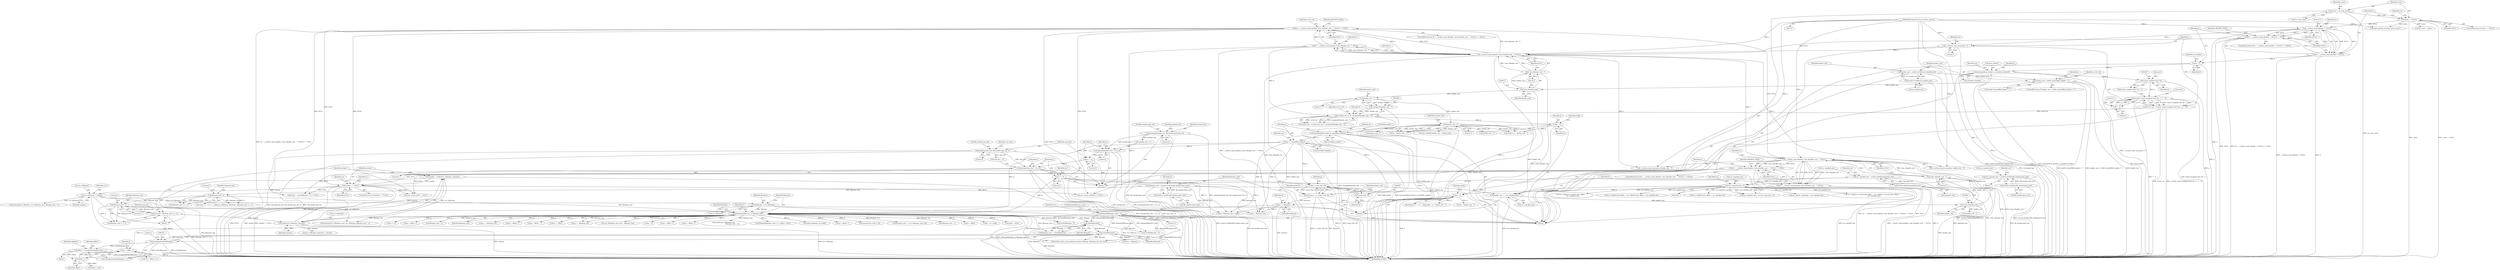 digraph "0_libarchive_bfcfe6f04ed20db2504db8a254d1f40a1d84eb28_0@pointer" {
"1000749" [label="(Call,p + offset++)"];
"1000700" [label="(Call,memcpy(filename, p, filename_size))"];
"1000695" [label="(Call,filename = rar->filename)"];
"1000685" [label="(Call,rar->filename = newptr)"];
"1000672" [label="(Call,newptr == NULL)"];
"1000664" [label="(Call,newptr = realloc(rar->filename, newsize))"];
"1000666" [label="(Call,realloc(rar->filename, newsize))"];
"1000657" [label="(Call,newsize = filename_size * 2 + 2)"];
"1000660" [label="(Call,filename_size * 2)"];
"1000650" [label="(Call,filename_size * 2)"];
"1000622" [label="(Call,filename_size = archive_le16dec(file_header.name_size))"];
"1000624" [label="(Call,archive_le16dec(file_header.name_size))"];
"1000366" [label="(Call,(h = __archive_read_ahead(a, (size_t)header_size - 7, NULL)) == NULL)"];
"1000367" [label="(Call,h = __archive_read_ahead(a, (size_t)header_size - 7, NULL))"];
"1000369" [label="(Call,__archive_read_ahead(a, (size_t)header_size - 7, NULL))"];
"1000253" [label="(Call,__archive_read_consume(a, 7))"];
"1000192" [label="(Call,__archive_read_ahead(a, 7, NULL))"];
"1000118" [label="(MethodParameterIn,struct archive_read *a)"];
"1000159" [label="(Call,sconv == NULL)"];
"1000153" [label="(Call,sconv = rar->opt_sconv)"];
"1000371" [label="(Call,(size_t)header_size - 7)"];
"1000372" [label="(Call,(size_t)header_size)"];
"1000223" [label="(Call,header_size < (int64_t)sizeof(file_header) + 7)"];
"1000216" [label="(Call,header_size = archive_le16dec(rar_header.size))"];
"1000218" [label="(Call,archive_le16dec(rar_header.size))"];
"1000189" [label="(Call,(h = __archive_read_ahead(a, 7, NULL)) == NULL)"];
"1000190" [label="(Call,h = __archive_read_ahead(a, 7, NULL))"];
"1000595" [label="(Call,(h = __archive_read_ahead(a, (size_t)header_size - 7, NULL)) == NULL)"];
"1000596" [label="(Call,h = __archive_read_ahead(a, (size_t)header_size - 7, NULL))"];
"1000598" [label="(Call,__archive_read_ahead(a, (size_t)header_size - 7, NULL))"];
"1000600" [label="(Call,(size_t)header_size - 7)"];
"1000601" [label="(Call,(size_t)header_size)"];
"1000589" [label="(Call,header_size += rar->packed_size)"];
"1000549" [label="(Call,rar->packed_size < 0)"];
"1000515" [label="(Call,rar->packed_size = archive_le64dec(&packed_size))"];
"1000519" [label="(Call,archive_le64dec(&packed_size))"];
"1000531" [label="(Call,rar->packed_size = archive_le32dec(file_header.pack_size))"];
"1000535" [label="(Call,archive_le32dec(file_header.pack_size))"];
"1000416" [label="(Call,header_size - 7)"];
"1000387" [label="(Call,header_size - 7)"];
"1000512" [label="(Call,p += 4)"];
"1000506" [label="(Call,memcpy(unp_size + 4, p, 4))"];
"1000500" [label="(Call,memcpy(unp_size, file_header.unp_size, 4))"];
"1000497" [label="(Call,p += 4)"];
"1000491" [label="(Call,memcpy(packed_size + 4, p, 4))"];
"1000485" [label="(Call,memcpy(packed_size, file_header.pack_size, 4))"];
"1000425" [label="(Call,p += sizeof(file_header))"];
"1000419" [label="(Call,memcpy(&file_header, p, sizeof(file_header)))"];
"1000409" [label="(Call,p = h)"];
"1000382" [label="(Call,crc32(crc32_val, h, (unsigned)(header_size - 7)))"];
"1000241" [label="(Call,crc32_val = crc32(0, (const unsigned char *)p + 2, 7 - 2))"];
"1000243" [label="(Call,crc32(0, (const unsigned char *)p + 2, 7 - 2))"];
"1000246" [label="(Call,(const unsigned char *)p)"];
"1000202" [label="(Call,memcpy(&rar_header, p, sizeof(rar_header)))"];
"1000199" [label="(Call,p = h)"];
"1000250" [label="(Call,7 - 2)"];
"1000385" [label="(Call,(unsigned)(header_size - 7))"];
"1000619" [label="(Call,p += distance)"];
"1000582" [label="(Call,distance = p - (const char *)h)"];
"1000584" [label="(Call,p - (const char *)h)"];
"1000586" [label="(Call,(const char *)h)"];
"1000609" [label="(Call,p = h)"];
"1000751" [label="(Call,offset++)"];
"1000738" [label="(Call,offset = (unsigned)strlen(filename) + 1)"];
"1000741" [label="(Call,(unsigned)strlen(filename))"];
"1000743" [label="(Call,strlen(filename))"];
"1000704" [label="(Call,filename[filename_size] = '\0')"];
"1000719" [label="(Call,strlen(filename))"];
"1000519" [label="(Call,archive_le64dec(&packed_size))"];
"1000953" [label="(Call,rar->sconv_utf16be == NULL)"];
"1000666" [label="(Call,realloc(rar->filename, newsize))"];
"1000498" [label="(Identifier,p)"];
"1000195" [label="(Identifier,NULL)"];
"1000752" [label="(Identifier,offset)"];
"1000600" [label="(Call,(size_t)header_size - 7)"];
"1000204" [label="(Identifier,rar_header)"];
"1000622" [label="(Call,filename_size = archive_le16dec(file_header.name_size))"];
"1000414" [label="(Call,p + header_size - 7)"];
"1000431" [label="(Identifier,rar)"];
"1000706" [label="(Identifier,filename)"];
"1000583" [label="(Identifier,distance)"];
"1000775" [label="(Call,p + offset++)"];
"1001090" [label="(Call,memcmp(rar->filename, rar->filename_save, filename_size + 1))"];
"1000225" [label="(Call,(int64_t)sizeof(file_header) + 7)"];
"1000382" [label="(Call,crc32(crc32_val, h, (unsigned)(header_size - 7)))"];
"1001103" [label="(Call,header_size - 7)"];
"1000721" [label="(Block,)"];
"1000649" [label="(Call,filename_size * 2 + 2)"];
"1000604" [label="(Literal,7)"];
"1001067" [label="(Call,strchr(filename, '\\'))"];
"1000717" [label="(Call,filename_size != strlen(filename))"];
"1000659" [label="(Call,filename_size * 2 + 2)"];
"1000653" [label="(Literal,2)"];
"1000251" [label="(Literal,7)"];
"1000708" [label="(Literal,'\0')"];
"1000751" [label="(Call,offset++)"];
"1001266" [label="(Call,filename_size + 1)"];
"1000665" [label="(Identifier,newptr)"];
"1000196" [label="(Identifier,NULL)"];
"1000248" [label="(Identifier,p)"];
"1000242" [label="(Identifier,crc32_val)"];
"1000194" [label="(Literal,7)"];
"1000219" [label="(Call,rar_header.size)"];
"1001055" [label="(Call,p += filename_size)"];
"1000198" [label="(Identifier,ARCHIVE_FATAL)"];
"1000580" [label="(Block,)"];
"1000585" [label="(Identifier,p)"];
"1000423" [label="(Call,sizeof(file_header))"];
"1000624" [label="(Call,archive_le16dec(file_header.name_size))"];
"1000260" [label="(Identifier,rar)"];
"1000603" [label="(Identifier,header_size)"];
"1000524" [label="(Identifier,rar)"];
"1000419" [label="(Call,memcpy(&file_header, p, sizeof(file_header)))"];
"1000823" [label="(Call,p + offset++)"];
"1000417" [label="(Identifier,header_size)"];
"1000388" [label="(Identifier,header_size)"];
"1000835" [label="(Call,p + offset + 1)"];
"1000689" [label="(Identifier,newptr)"];
"1000490" [label="(Literal,4)"];
"1000253" [label="(Call,__archive_read_consume(a, 7))"];
"1000188" [label="(ControlStructure,if ((h = __archive_read_ahead(a, 7, NULL)) == NULL))"];
"1000485" [label="(Call,memcpy(packed_size, file_header.pack_size, 4))"];
"1001007" [label="(Call,p += offset)"];
"1001075" [label="(Call,p += filename_size)"];
"1000654" [label="(Block,)"];
"1000596" [label="(Call,h = __archive_read_ahead(a, (size_t)header_size - 7, NULL))"];
"1000384" [label="(Identifier,h)"];
"1001674" [label="(Call,archive_entry_copy_pathname_l(entry, filename, filename_size, fn_sconv))"];
"1000377" [label="(Identifier,NULL)"];
"1000749" [label="(Call,p + offset++)"];
"1000154" [label="(Identifier,sconv)"];
"1000224" [label="(Identifier,header_size)"];
"1000700" [label="(Call,memcpy(filename, p, filename_size))"];
"1000368" [label="(Identifier,h)"];
"1000692" [label="(Identifier,rar)"];
"1000387" [label="(Call,header_size - 7)"];
"1000549" [label="(Call,rar->packed_size < 0)"];
"1000427" [label="(Call,sizeof(file_header))"];
"1001279" [label="(Call,rar->filename_save_size = filename_size)"];
"1001360" [label="(Call,p + 8)"];
"1000367" [label="(Call,h = __archive_read_ahead(a, (size_t)header_size - 7, NULL))"];
"1000595" [label="(Call,(h = __archive_read_ahead(a, (size_t)header_size - 7, NULL)) == NULL)"];
"1000530" [label="(Block,)"];
"1000594" [label="(ControlStructure,if ((h = __archive_read_ahead(a, (size_t)header_size - 7, NULL)) == NULL))"];
"1000243" [label="(Call,crc32(0, (const unsigned char *)p + 2, 7 - 2))"];
"1000222" [label="(ControlStructure,if (header_size < (int64_t)sizeof(file_header) + 7))"];
"1000738" [label="(Call,offset = (unsigned)strlen(filename) + 1)"];
"1000121" [label="(Block,)"];
"1000651" [label="(Identifier,filename_size)"];
"1000193" [label="(Identifier,a)"];
"1000492" [label="(Call,packed_size + 4)"];
"1000687" [label="(Identifier,rar)"];
"1000616" [label="(Call,header_size - 7)"];
"1000588" [label="(Identifier,h)"];
"1001754" [label="(MethodReturn,RET)"];
"1000502" [label="(Call,file_header.unp_size)"];
"1000520" [label="(Call,&packed_size)"];
"1000584" [label="(Call,p - (const char *)h)"];
"1000496" [label="(Literal,4)"];
"1000486" [label="(Identifier,packed_size)"];
"1000745" [label="(Literal,1)"];
"1000216" [label="(Call,header_size = archive_le16dec(rar_header.size))"];
"1000508" [label="(Identifier,unp_size)"];
"1000664" [label="(Call,newptr = realloc(rar->filename, newsize))"];
"1000720" [label="(Identifier,filename)"];
"1000516" [label="(Call,rar->packed_size)"];
"1000690" [label="(Call,rar->filename_allocated = newsize)"];
"1000372" [label="(Call,(size_t)header_size)"];
"1000510" [label="(Identifier,p)"];
"1000623" [label="(Identifier,filename_size)"];
"1000536" [label="(Call,file_header.pack_size)"];
"1000512" [label="(Call,p += 4)"];
"1000805" [label="(Call,p + offset++)"];
"1000673" [label="(Identifier,newptr)"];
"1000702" [label="(Identifier,p)"];
"1000375" [label="(Literal,7)"];
"1000983" [label="(Call,strp = filename)"];
"1001433" [label="(Call,rar->dbo[0].start_offset + rar->packed_size)"];
"1000532" [label="(Call,rar->packed_size)"];
"1000743" [label="(Call,strlen(filename))"];
"1000161" [label="(Identifier,NULL)"];
"1000619" [label="(Call,p += distance)"];
"1001064" [label="(Call,(strp = strchr(filename, '\\')) != NULL)"];
"1000548" [label="(Call,rar->packed_size < 0 || rar->unp_size < 0)"];
"1000652" [label="(Literal,2)"];
"1000531" [label="(Call,rar->packed_size = archive_le32dec(file_header.pack_size))"];
"1000606" [label="(Identifier,NULL)"];
"1000370" [label="(Identifier,a)"];
"1000514" [label="(Literal,4)"];
"1000620" [label="(Identifier,p)"];
"1000374" [label="(Identifier,header_size)"];
"1000155" [label="(Call,rar->opt_sconv)"];
"1000250" [label="(Call,7 - 2)"];
"1000203" [label="(Call,&rar_header)"];
"1000761" [label="(Call,offset < end)"];
"1001269" [label="(Call,memcpy(rar->filename_save, rar->filename, filename_size + 1))"];
"1000484" [label="(Block,)"];
"1000613" [label="(Identifier,endp)"];
"1000191" [label="(Identifier,h)"];
"1000861" [label="(Call,p + offset++)"];
"1000612" [label="(Call,endp = p + header_size - 7)"];
"1000685" [label="(Call,rar->filename = newptr)"];
"1000695" [label="(Call,filename = rar->filename)"];
"1000192" [label="(Call,__archive_read_ahead(a, 7, NULL))"];
"1000608" [label="(Identifier,ARCHIVE_FATAL)"];
"1000511" [label="(Literal,4)"];
"1000614" [label="(Call,p + header_size - 7)"];
"1000712" [label="(Identifier,rar)"];
"1000383" [label="(Identifier,crc32_val)"];
"1000650" [label="(Call,filename_size * 2)"];
"1000513" [label="(Identifier,p)"];
"1000206" [label="(Call,sizeof(rar_header))"];
"1000597" [label="(Identifier,h)"];
"1001312" [label="(Call,rar->dbo[0].header_size = header_size)"];
"1000153" [label="(Call,sconv = rar->opt_sconv)"];
"1001013" [label="(Call,rar->sconv_utf8 == NULL)"];
"1000741" [label="(Call,(unsigned)strlen(filename))"];
"1000611" [label="(Identifier,h)"];
"1000661" [label="(Identifier,filename_size)"];
"1000703" [label="(Identifier,filename_size)"];
"1000701" [label="(Identifier,filename)"];
"1000663" [label="(Literal,2)"];
"1001262" [label="(Call,realloc(rar->filename_save,\n                                       filename_size + 1))"];
"1000667" [label="(Call,rar->filename)"];
"1000418" [label="(Literal,7)"];
"1000569" [label="(Call,rar->bytes_remaining = rar->packed_size)"];
"1000411" [label="(Identifier,h)"];
"1000158" [label="(ControlStructure,if (sconv == NULL))"];
"1000740" [label="(Call,(unsigned)strlen(filename) + 1)"];
"1000744" [label="(Identifier,filename)"];
"1001101" [label="(Call,__archive_read_consume(a, header_size - 7))"];
"1000218" [label="(Call,archive_le16dec(rar_header.size))"];
"1000914" [label="(Call,filename[filename_size++] = p[cp] + extra)"];
"1000380" [label="(Call,crc32_val = crc32(crc32_val, h, (unsigned)(header_size - 7)))"];
"1000672" [label="(Call,newptr == NULL)"];
"1000582" [label="(Call,distance = p - (const char *)h)"];
"1000365" [label="(ControlStructure,if ((h = __archive_read_ahead(a, (size_t)header_size - 7, NULL)) == NULL))"];
"1000245" [label="(Call,(const unsigned char *)p + 2)"];
"1001392" [label="(Call,read_exttime(p, rar, endp))"];
"1000645" [label="(Call,rar->filename_allocated < filename_size * 2 + 2)"];
"1000686" [label="(Call,rar->filename)"];
"1000629" [label="(Call,p + filename_size > endp)"];
"1000371" [label="(Call,(size_t)header_size - 7)"];
"1000235" [label="(Identifier,a)"];
"1000507" [label="(Call,unp_size + 4)"];
"1001409" [label="(Call,header_size - 7)"];
"1000118" [label="(MethodParameterIn,struct archive_read *a)"];
"1000420" [label="(Call,&file_header)"];
"1000873" [label="(Call,p + offset++)"];
"1000376" [label="(Identifier,NULL)"];
"1001374" [label="(Call,memcpy(rar->salt, p, 8))"];
"1000200" [label="(Identifier,p)"];
"1001216" [label="(Call,rar->dbo[rar->cursor].end_offset = rar->dbo[rar->cursor].start_offset +\n        rar->packed_size)"];
"1000662" [label="(Literal,2)"];
"1000630" [label="(Call,p + filename_size)"];
"1000369" [label="(Call,__archive_read_ahead(a, (size_t)header_size - 7, NULL))"];
"1000249" [label="(Literal,2)"];
"1000750" [label="(Identifier,p)"];
"1000410" [label="(Identifier,p)"];
"1000244" [label="(Literal,0)"];
"1000426" [label="(Identifier,p)"];
"1001084" [label="(Call,filename_size == rar->filename_save_size)"];
"1001226" [label="(Call,rar->dbo[rar->cursor].start_offset +\n        rar->packed_size)"];
"1000487" [label="(Call,file_header.pack_size)"];
"1000166" [label="(Identifier,rar)"];
"1000500" [label="(Call,memcpy(unp_size, file_header.unp_size, 4))"];
"1000625" [label="(Call,file_header.name_size)"];
"1000601" [label="(Call,(size_t)header_size)"];
"1000631" [label="(Identifier,p)"];
"1000505" [label="(Literal,4)"];
"1000409" [label="(Call,p = h)"];
"1000389" [label="(Literal,7)"];
"1000246" [label="(Call,(const unsigned char *)p)"];
"1000190" [label="(Call,h = __archive_read_ahead(a, 7, NULL))"];
"1000416" [label="(Call,header_size - 7)"];
"1001425" [label="(Call,rar->dbo[0].end_offset = rar->dbo[0].start_offset + rar->packed_size)"];
"1001407" [label="(Call,__archive_read_consume(a, header_size - 7))"];
"1000379" [label="(Identifier,ARCHIVE_FATAL)"];
"1000160" [label="(Identifier,sconv)"];
"1000425" [label="(Call,p += sizeof(file_header))"];
"1000241" [label="(Call,crc32_val = crc32(0, (const unsigned char *)p + 2, 7 - 2))"];
"1000739" [label="(Identifier,offset)"];
"1000223" [label="(Call,header_size < (int64_t)sizeof(file_header) + 7)"];
"1000381" [label="(Identifier,crc32_val)"];
"1000719" [label="(Call,strlen(filename))"];
"1000590" [label="(Identifier,header_size)"];
"1000413" [label="(Identifier,endp)"];
"1000674" [label="(Identifier,NULL)"];
"1000556" [label="(Identifier,rar)"];
"1000541" [label="(Identifier,rar)"];
"1000670" [label="(Identifier,newsize)"];
"1000517" [label="(Identifier,rar)"];
"1001276" [label="(Call,filename_size + 1)"];
"1000846" [label="(Call,p + offset)"];
"1000610" [label="(Identifier,p)"];
"1000495" [label="(Identifier,p)"];
"1000705" [label="(Call,filename[filename_size])"];
"1000589" [label="(Call,header_size += rar->packed_size)"];
"1000255" [label="(Literal,7)"];
"1001359" [label="(Call,p + 8 > endp)"];
"1000671" [label="(ControlStructure,if (newptr == NULL))"];
"1000535" [label="(Call,archive_le32dec(file_header.pack_size))"];
"1000506" [label="(Call,memcpy(unp_size + 4, p, 4))"];
"1000201" [label="(Identifier,h)"];
"1000657" [label="(Call,newsize = filename_size * 2 + 2)"];
"1000553" [label="(Literal,0)"];
"1000412" [label="(Call,endp = p + header_size - 7)"];
"1000515" [label="(Call,rar->packed_size = archive_le64dec(&packed_size))"];
"1000202" [label="(Call,memcpy(&rar_header, p, sizeof(rar_header)))"];
"1000550" [label="(Call,rar->packed_size)"];
"1001047" [label="(Call,strchr(filename, '\\'))"];
"1000919" [label="(Call,p[cp] + extra)"];
"1000598" [label="(Call,__archive_read_ahead(a, (size_t)header_size - 7, NULL))"];
"1000748" [label="(Call,*(p + offset++))"];
"1000199" [label="(Call,p = h)"];
"1000491" [label="(Call,memcpy(packed_size + 4, p, 4))"];
"1000205" [label="(Identifier,p)"];
"1000605" [label="(Identifier,NULL)"];
"1000696" [label="(Identifier,filename)"];
"1000658" [label="(Identifier,newsize)"];
"1001380" [label="(Call,p += 8)"];
"1000609" [label="(Call,p = h)"];
"1000586" [label="(Call,(const char *)h)"];
"1000493" [label="(Identifier,packed_size)"];
"1001727" [label="(Call,read_symlink_stored(a, entry, sconv))"];
"1000660" [label="(Call,filename_size * 2)"];
"1000679" [label="(Identifier,a)"];
"1000210" [label="(Identifier,rar)"];
"1000599" [label="(Identifier,a)"];
"1000591" [label="(Call,rar->packed_size)"];
"1000501" [label="(Identifier,unp_size)"];
"1000497" [label="(Call,p += 4)"];
"1000159" [label="(Call,sconv == NULL)"];
"1000217" [label="(Identifier,header_size)"];
"1000252" [label="(Literal,2)"];
"1000704" [label="(Call,filename[filename_size] = '\0')"];
"1000366" [label="(Call,(h = __archive_read_ahead(a, (size_t)header_size - 7, NULL)) == NULL)"];
"1000254" [label="(Identifier,a)"];
"1001060" [label="(Call,fn_sconv = sconv)"];
"1000621" [label="(Identifier,distance)"];
"1000189" [label="(Call,(h = __archive_read_ahead(a, 7, NULL)) == NULL)"];
"1000385" [label="(Call,(unsigned)(header_size - 7))"];
"1000697" [label="(Call,rar->filename)"];
"1000499" [label="(Literal,4)"];
"1000747" [label="(Identifier,highbyte)"];
"1000422" [label="(Identifier,p)"];
"1000749" -> "1000748"  [label="AST: "];
"1000749" -> "1000751"  [label="CFG: "];
"1000750" -> "1000749"  [label="AST: "];
"1000751" -> "1000749"  [label="AST: "];
"1000748" -> "1000749"  [label="CFG: "];
"1000749" -> "1001754"  [label="DDG: p"];
"1000700" -> "1000749"  [label="DDG: p"];
"1000751" -> "1000749"  [label="DDG: offset"];
"1000700" -> "1000121"  [label="AST: "];
"1000700" -> "1000703"  [label="CFG: "];
"1000701" -> "1000700"  [label="AST: "];
"1000702" -> "1000700"  [label="AST: "];
"1000703" -> "1000700"  [label="AST: "];
"1000706" -> "1000700"  [label="CFG: "];
"1000700" -> "1001754"  [label="DDG: memcpy(filename, p, filename_size)"];
"1000700" -> "1001754"  [label="DDG: p"];
"1000695" -> "1000700"  [label="DDG: filename"];
"1000512" -> "1000700"  [label="DDG: p"];
"1000425" -> "1000700"  [label="DDG: p"];
"1000619" -> "1000700"  [label="DDG: p"];
"1000650" -> "1000700"  [label="DDG: filename_size"];
"1000660" -> "1000700"  [label="DDG: filename_size"];
"1000700" -> "1000717"  [label="DDG: filename_size"];
"1000700" -> "1000719"  [label="DDG: filename"];
"1000700" -> "1000775"  [label="DDG: p"];
"1000700" -> "1000805"  [label="DDG: p"];
"1000700" -> "1000823"  [label="DDG: p"];
"1000700" -> "1000835"  [label="DDG: p"];
"1000700" -> "1000846"  [label="DDG: p"];
"1000700" -> "1000861"  [label="DDG: p"];
"1000700" -> "1000873"  [label="DDG: p"];
"1000700" -> "1000914"  [label="DDG: p"];
"1000700" -> "1000919"  [label="DDG: p"];
"1000700" -> "1001007"  [label="DDG: p"];
"1000700" -> "1001055"  [label="DDG: p"];
"1000700" -> "1001067"  [label="DDG: filename"];
"1000700" -> "1001075"  [label="DDG: filename_size"];
"1000700" -> "1001075"  [label="DDG: p"];
"1000700" -> "1001084"  [label="DDG: filename_size"];
"1000700" -> "1001262"  [label="DDG: filename_size"];
"1000700" -> "1001266"  [label="DDG: filename_size"];
"1000700" -> "1001269"  [label="DDG: filename_size"];
"1000700" -> "1001276"  [label="DDG: filename_size"];
"1000700" -> "1001279"  [label="DDG: filename_size"];
"1000700" -> "1001359"  [label="DDG: p"];
"1000700" -> "1001360"  [label="DDG: p"];
"1000700" -> "1001374"  [label="DDG: p"];
"1000700" -> "1001380"  [label="DDG: p"];
"1000700" -> "1001392"  [label="DDG: p"];
"1000700" -> "1001674"  [label="DDG: filename_size"];
"1000695" -> "1000121"  [label="AST: "];
"1000695" -> "1000697"  [label="CFG: "];
"1000696" -> "1000695"  [label="AST: "];
"1000697" -> "1000695"  [label="AST: "];
"1000701" -> "1000695"  [label="CFG: "];
"1000695" -> "1001754"  [label="DDG: rar->filename"];
"1000685" -> "1000695"  [label="DDG: rar->filename"];
"1000685" -> "1000654"  [label="AST: "];
"1000685" -> "1000689"  [label="CFG: "];
"1000686" -> "1000685"  [label="AST: "];
"1000689" -> "1000685"  [label="AST: "];
"1000692" -> "1000685"  [label="CFG: "];
"1000685" -> "1001754"  [label="DDG: newptr"];
"1000672" -> "1000685"  [label="DDG: newptr"];
"1000685" -> "1001090"  [label="DDG: rar->filename"];
"1000685" -> "1001269"  [label="DDG: rar->filename"];
"1000672" -> "1000671"  [label="AST: "];
"1000672" -> "1000674"  [label="CFG: "];
"1000673" -> "1000672"  [label="AST: "];
"1000674" -> "1000672"  [label="AST: "];
"1000679" -> "1000672"  [label="CFG: "];
"1000687" -> "1000672"  [label="CFG: "];
"1000672" -> "1001754"  [label="DDG: newptr == NULL"];
"1000672" -> "1001754"  [label="DDG: NULL"];
"1000672" -> "1001754"  [label="DDG: newptr"];
"1000664" -> "1000672"  [label="DDG: newptr"];
"1000366" -> "1000672"  [label="DDG: NULL"];
"1000595" -> "1000672"  [label="DDG: NULL"];
"1000672" -> "1000953"  [label="DDG: NULL"];
"1000672" -> "1001013"  [label="DDG: NULL"];
"1000672" -> "1001064"  [label="DDG: NULL"];
"1000664" -> "1000654"  [label="AST: "];
"1000664" -> "1000666"  [label="CFG: "];
"1000665" -> "1000664"  [label="AST: "];
"1000666" -> "1000664"  [label="AST: "];
"1000673" -> "1000664"  [label="CFG: "];
"1000664" -> "1001754"  [label="DDG: realloc(rar->filename, newsize)"];
"1000666" -> "1000664"  [label="DDG: rar->filename"];
"1000666" -> "1000664"  [label="DDG: newsize"];
"1000666" -> "1000670"  [label="CFG: "];
"1000667" -> "1000666"  [label="AST: "];
"1000670" -> "1000666"  [label="AST: "];
"1000666" -> "1001754"  [label="DDG: newsize"];
"1000666" -> "1001754"  [label="DDG: rar->filename"];
"1000657" -> "1000666"  [label="DDG: newsize"];
"1000666" -> "1000690"  [label="DDG: newsize"];
"1000657" -> "1000654"  [label="AST: "];
"1000657" -> "1000659"  [label="CFG: "];
"1000658" -> "1000657"  [label="AST: "];
"1000659" -> "1000657"  [label="AST: "];
"1000665" -> "1000657"  [label="CFG: "];
"1000657" -> "1001754"  [label="DDG: filename_size * 2 + 2"];
"1000660" -> "1000657"  [label="DDG: filename_size"];
"1000660" -> "1000657"  [label="DDG: 2"];
"1000660" -> "1000659"  [label="AST: "];
"1000660" -> "1000662"  [label="CFG: "];
"1000661" -> "1000660"  [label="AST: "];
"1000662" -> "1000660"  [label="AST: "];
"1000663" -> "1000660"  [label="CFG: "];
"1000660" -> "1001754"  [label="DDG: filename_size"];
"1000660" -> "1000659"  [label="DDG: filename_size"];
"1000660" -> "1000659"  [label="DDG: 2"];
"1000650" -> "1000660"  [label="DDG: filename_size"];
"1000650" -> "1000649"  [label="AST: "];
"1000650" -> "1000652"  [label="CFG: "];
"1000651" -> "1000650"  [label="AST: "];
"1000652" -> "1000650"  [label="AST: "];
"1000653" -> "1000650"  [label="CFG: "];
"1000650" -> "1000645"  [label="DDG: filename_size"];
"1000650" -> "1000645"  [label="DDG: 2"];
"1000650" -> "1000649"  [label="DDG: filename_size"];
"1000650" -> "1000649"  [label="DDG: 2"];
"1000622" -> "1000650"  [label="DDG: filename_size"];
"1000622" -> "1000121"  [label="AST: "];
"1000622" -> "1000624"  [label="CFG: "];
"1000623" -> "1000622"  [label="AST: "];
"1000624" -> "1000622"  [label="AST: "];
"1000631" -> "1000622"  [label="CFG: "];
"1000622" -> "1001754"  [label="DDG: archive_le16dec(file_header.name_size)"];
"1000624" -> "1000622"  [label="DDG: file_header.name_size"];
"1000622" -> "1000629"  [label="DDG: filename_size"];
"1000622" -> "1000630"  [label="DDG: filename_size"];
"1000624" -> "1000625"  [label="CFG: "];
"1000625" -> "1000624"  [label="AST: "];
"1000624" -> "1001754"  [label="DDG: file_header.name_size"];
"1000366" -> "1000365"  [label="AST: "];
"1000366" -> "1000377"  [label="CFG: "];
"1000367" -> "1000366"  [label="AST: "];
"1000377" -> "1000366"  [label="AST: "];
"1000379" -> "1000366"  [label="CFG: "];
"1000381" -> "1000366"  [label="CFG: "];
"1000366" -> "1001754"  [label="DDG: NULL"];
"1000366" -> "1001754"  [label="DDG: (h = __archive_read_ahead(a, (size_t)header_size - 7, NULL)) == NULL"];
"1000367" -> "1000366"  [label="DDG: h"];
"1000369" -> "1000366"  [label="DDG: a"];
"1000369" -> "1000366"  [label="DDG: (size_t)header_size - 7"];
"1000369" -> "1000366"  [label="DDG: NULL"];
"1000366" -> "1000598"  [label="DDG: NULL"];
"1000366" -> "1000953"  [label="DDG: NULL"];
"1000366" -> "1001013"  [label="DDG: NULL"];
"1000366" -> "1001064"  [label="DDG: NULL"];
"1000367" -> "1000369"  [label="CFG: "];
"1000368" -> "1000367"  [label="AST: "];
"1000369" -> "1000367"  [label="AST: "];
"1000377" -> "1000367"  [label="CFG: "];
"1000367" -> "1001754"  [label="DDG: __archive_read_ahead(a, (size_t)header_size - 7, NULL)"];
"1000367" -> "1001754"  [label="DDG: h"];
"1000369" -> "1000367"  [label="DDG: a"];
"1000369" -> "1000367"  [label="DDG: (size_t)header_size - 7"];
"1000369" -> "1000367"  [label="DDG: NULL"];
"1000367" -> "1000382"  [label="DDG: h"];
"1000369" -> "1000376"  [label="CFG: "];
"1000370" -> "1000369"  [label="AST: "];
"1000371" -> "1000369"  [label="AST: "];
"1000376" -> "1000369"  [label="AST: "];
"1000369" -> "1001754"  [label="DDG: a"];
"1000369" -> "1001754"  [label="DDG: (size_t)header_size - 7"];
"1000253" -> "1000369"  [label="DDG: a"];
"1000118" -> "1000369"  [label="DDG: a"];
"1000371" -> "1000369"  [label="DDG: (size_t)header_size"];
"1000371" -> "1000369"  [label="DDG: 7"];
"1000189" -> "1000369"  [label="DDG: NULL"];
"1000369" -> "1000598"  [label="DDG: a"];
"1000369" -> "1001101"  [label="DDG: a"];
"1000369" -> "1001407"  [label="DDG: a"];
"1000253" -> "1000121"  [label="AST: "];
"1000253" -> "1000255"  [label="CFG: "];
"1000254" -> "1000253"  [label="AST: "];
"1000255" -> "1000253"  [label="AST: "];
"1000260" -> "1000253"  [label="CFG: "];
"1000253" -> "1001754"  [label="DDG: __archive_read_consume(a, 7)"];
"1000253" -> "1001754"  [label="DDG: a"];
"1000192" -> "1000253"  [label="DDG: a"];
"1000118" -> "1000253"  [label="DDG: a"];
"1000192" -> "1000190"  [label="AST: "];
"1000192" -> "1000195"  [label="CFG: "];
"1000193" -> "1000192"  [label="AST: "];
"1000194" -> "1000192"  [label="AST: "];
"1000195" -> "1000192"  [label="AST: "];
"1000190" -> "1000192"  [label="CFG: "];
"1000192" -> "1001754"  [label="DDG: a"];
"1000192" -> "1000189"  [label="DDG: a"];
"1000192" -> "1000189"  [label="DDG: 7"];
"1000192" -> "1000189"  [label="DDG: NULL"];
"1000192" -> "1000190"  [label="DDG: a"];
"1000192" -> "1000190"  [label="DDG: 7"];
"1000192" -> "1000190"  [label="DDG: NULL"];
"1000118" -> "1000192"  [label="DDG: a"];
"1000159" -> "1000192"  [label="DDG: NULL"];
"1000118" -> "1000117"  [label="AST: "];
"1000118" -> "1001754"  [label="DDG: a"];
"1000118" -> "1000598"  [label="DDG: a"];
"1000118" -> "1001101"  [label="DDG: a"];
"1000118" -> "1001407"  [label="DDG: a"];
"1000118" -> "1001727"  [label="DDG: a"];
"1000159" -> "1000158"  [label="AST: "];
"1000159" -> "1000161"  [label="CFG: "];
"1000160" -> "1000159"  [label="AST: "];
"1000161" -> "1000159"  [label="AST: "];
"1000166" -> "1000159"  [label="CFG: "];
"1000191" -> "1000159"  [label="CFG: "];
"1000159" -> "1001754"  [label="DDG: sconv == NULL"];
"1000159" -> "1001754"  [label="DDG: sconv"];
"1000153" -> "1000159"  [label="DDG: sconv"];
"1000159" -> "1001060"  [label="DDG: sconv"];
"1000159" -> "1001727"  [label="DDG: sconv"];
"1000153" -> "1000121"  [label="AST: "];
"1000153" -> "1000155"  [label="CFG: "];
"1000154" -> "1000153"  [label="AST: "];
"1000155" -> "1000153"  [label="AST: "];
"1000160" -> "1000153"  [label="CFG: "];
"1000153" -> "1001754"  [label="DDG: rar->opt_sconv"];
"1000371" -> "1000375"  [label="CFG: "];
"1000372" -> "1000371"  [label="AST: "];
"1000375" -> "1000371"  [label="AST: "];
"1000376" -> "1000371"  [label="CFG: "];
"1000371" -> "1001754"  [label="DDG: (size_t)header_size"];
"1000372" -> "1000371"  [label="DDG: header_size"];
"1000372" -> "1000374"  [label="CFG: "];
"1000373" -> "1000372"  [label="AST: "];
"1000374" -> "1000372"  [label="AST: "];
"1000375" -> "1000372"  [label="CFG: "];
"1000372" -> "1001754"  [label="DDG: header_size"];
"1000223" -> "1000372"  [label="DDG: header_size"];
"1000372" -> "1000387"  [label="DDG: header_size"];
"1000223" -> "1000222"  [label="AST: "];
"1000223" -> "1000225"  [label="CFG: "];
"1000224" -> "1000223"  [label="AST: "];
"1000225" -> "1000223"  [label="AST: "];
"1000235" -> "1000223"  [label="CFG: "];
"1000242" -> "1000223"  [label="CFG: "];
"1000223" -> "1001754"  [label="DDG: (int64_t)sizeof(file_header) + 7"];
"1000223" -> "1001754"  [label="DDG: header_size < (int64_t)sizeof(file_header) + 7"];
"1000223" -> "1001754"  [label="DDG: header_size"];
"1000216" -> "1000223"  [label="DDG: header_size"];
"1000216" -> "1000121"  [label="AST: "];
"1000216" -> "1000218"  [label="CFG: "];
"1000217" -> "1000216"  [label="AST: "];
"1000218" -> "1000216"  [label="AST: "];
"1000224" -> "1000216"  [label="CFG: "];
"1000216" -> "1001754"  [label="DDG: archive_le16dec(rar_header.size)"];
"1000218" -> "1000216"  [label="DDG: rar_header.size"];
"1000218" -> "1000219"  [label="CFG: "];
"1000219" -> "1000218"  [label="AST: "];
"1000218" -> "1001754"  [label="DDG: rar_header.size"];
"1000189" -> "1000188"  [label="AST: "];
"1000189" -> "1000196"  [label="CFG: "];
"1000190" -> "1000189"  [label="AST: "];
"1000196" -> "1000189"  [label="AST: "];
"1000198" -> "1000189"  [label="CFG: "];
"1000200" -> "1000189"  [label="CFG: "];
"1000189" -> "1001754"  [label="DDG: (h = __archive_read_ahead(a, 7, NULL)) == NULL"];
"1000189" -> "1001754"  [label="DDG: NULL"];
"1000190" -> "1000189"  [label="DDG: h"];
"1000191" -> "1000190"  [label="AST: "];
"1000196" -> "1000190"  [label="CFG: "];
"1000190" -> "1001754"  [label="DDG: h"];
"1000190" -> "1001754"  [label="DDG: __archive_read_ahead(a, 7, NULL)"];
"1000190" -> "1000199"  [label="DDG: h"];
"1000595" -> "1000594"  [label="AST: "];
"1000595" -> "1000606"  [label="CFG: "];
"1000596" -> "1000595"  [label="AST: "];
"1000606" -> "1000595"  [label="AST: "];
"1000608" -> "1000595"  [label="CFG: "];
"1000610" -> "1000595"  [label="CFG: "];
"1000595" -> "1001754"  [label="DDG: (h = __archive_read_ahead(a, (size_t)header_size - 7, NULL)) == NULL"];
"1000595" -> "1001754"  [label="DDG: NULL"];
"1000596" -> "1000595"  [label="DDG: h"];
"1000598" -> "1000595"  [label="DDG: a"];
"1000598" -> "1000595"  [label="DDG: (size_t)header_size - 7"];
"1000598" -> "1000595"  [label="DDG: NULL"];
"1000595" -> "1000953"  [label="DDG: NULL"];
"1000595" -> "1001013"  [label="DDG: NULL"];
"1000595" -> "1001064"  [label="DDG: NULL"];
"1000596" -> "1000598"  [label="CFG: "];
"1000597" -> "1000596"  [label="AST: "];
"1000598" -> "1000596"  [label="AST: "];
"1000606" -> "1000596"  [label="CFG: "];
"1000596" -> "1001754"  [label="DDG: __archive_read_ahead(a, (size_t)header_size - 7, NULL)"];
"1000596" -> "1001754"  [label="DDG: h"];
"1000598" -> "1000596"  [label="DDG: a"];
"1000598" -> "1000596"  [label="DDG: (size_t)header_size - 7"];
"1000598" -> "1000596"  [label="DDG: NULL"];
"1000596" -> "1000609"  [label="DDG: h"];
"1000598" -> "1000605"  [label="CFG: "];
"1000599" -> "1000598"  [label="AST: "];
"1000600" -> "1000598"  [label="AST: "];
"1000605" -> "1000598"  [label="AST: "];
"1000598" -> "1001754"  [label="DDG: a"];
"1000598" -> "1001754"  [label="DDG: (size_t)header_size - 7"];
"1000600" -> "1000598"  [label="DDG: (size_t)header_size"];
"1000600" -> "1000598"  [label="DDG: 7"];
"1000598" -> "1001101"  [label="DDG: a"];
"1000598" -> "1001407"  [label="DDG: a"];
"1000600" -> "1000604"  [label="CFG: "];
"1000601" -> "1000600"  [label="AST: "];
"1000604" -> "1000600"  [label="AST: "];
"1000605" -> "1000600"  [label="CFG: "];
"1000600" -> "1001754"  [label="DDG: (size_t)header_size"];
"1000601" -> "1000600"  [label="DDG: header_size"];
"1000601" -> "1000603"  [label="CFG: "];
"1000602" -> "1000601"  [label="AST: "];
"1000603" -> "1000601"  [label="AST: "];
"1000604" -> "1000601"  [label="CFG: "];
"1000601" -> "1001754"  [label="DDG: header_size"];
"1000589" -> "1000601"  [label="DDG: header_size"];
"1000601" -> "1000616"  [label="DDG: header_size"];
"1000589" -> "1000580"  [label="AST: "];
"1000589" -> "1000591"  [label="CFG: "];
"1000590" -> "1000589"  [label="AST: "];
"1000591" -> "1000589"  [label="AST: "];
"1000597" -> "1000589"  [label="CFG: "];
"1000589" -> "1001754"  [label="DDG: rar->packed_size"];
"1000549" -> "1000589"  [label="DDG: rar->packed_size"];
"1000416" -> "1000589"  [label="DDG: header_size"];
"1000549" -> "1000548"  [label="AST: "];
"1000549" -> "1000553"  [label="CFG: "];
"1000550" -> "1000549"  [label="AST: "];
"1000553" -> "1000549"  [label="AST: "];
"1000556" -> "1000549"  [label="CFG: "];
"1000548" -> "1000549"  [label="CFG: "];
"1000549" -> "1001754"  [label="DDG: rar->packed_size"];
"1000549" -> "1000548"  [label="DDG: rar->packed_size"];
"1000549" -> "1000548"  [label="DDG: 0"];
"1000515" -> "1000549"  [label="DDG: rar->packed_size"];
"1000531" -> "1000549"  [label="DDG: rar->packed_size"];
"1000549" -> "1000569"  [label="DDG: rar->packed_size"];
"1000549" -> "1001216"  [label="DDG: rar->packed_size"];
"1000549" -> "1001226"  [label="DDG: rar->packed_size"];
"1000549" -> "1001425"  [label="DDG: rar->packed_size"];
"1000549" -> "1001433"  [label="DDG: rar->packed_size"];
"1000515" -> "1000484"  [label="AST: "];
"1000515" -> "1000519"  [label="CFG: "];
"1000516" -> "1000515"  [label="AST: "];
"1000519" -> "1000515"  [label="AST: "];
"1000524" -> "1000515"  [label="CFG: "];
"1000515" -> "1001754"  [label="DDG: archive_le64dec(&packed_size)"];
"1000519" -> "1000515"  [label="DDG: &packed_size"];
"1000519" -> "1000520"  [label="CFG: "];
"1000520" -> "1000519"  [label="AST: "];
"1000519" -> "1001754"  [label="DDG: &packed_size"];
"1000531" -> "1000530"  [label="AST: "];
"1000531" -> "1000535"  [label="CFG: "];
"1000532" -> "1000531"  [label="AST: "];
"1000535" -> "1000531"  [label="AST: "];
"1000541" -> "1000531"  [label="CFG: "];
"1000531" -> "1001754"  [label="DDG: archive_le32dec(file_header.pack_size)"];
"1000535" -> "1000531"  [label="DDG: file_header.pack_size"];
"1000535" -> "1000536"  [label="CFG: "];
"1000536" -> "1000535"  [label="AST: "];
"1000535" -> "1001754"  [label="DDG: file_header.pack_size"];
"1000416" -> "1000414"  [label="AST: "];
"1000416" -> "1000418"  [label="CFG: "];
"1000417" -> "1000416"  [label="AST: "];
"1000418" -> "1000416"  [label="AST: "];
"1000414" -> "1000416"  [label="CFG: "];
"1000416" -> "1001754"  [label="DDG: header_size"];
"1000416" -> "1000412"  [label="DDG: header_size"];
"1000416" -> "1000412"  [label="DDG: 7"];
"1000416" -> "1000414"  [label="DDG: header_size"];
"1000416" -> "1000414"  [label="DDG: 7"];
"1000387" -> "1000416"  [label="DDG: header_size"];
"1000416" -> "1001103"  [label="DDG: header_size"];
"1000416" -> "1001312"  [label="DDG: header_size"];
"1000416" -> "1001409"  [label="DDG: header_size"];
"1000387" -> "1000385"  [label="AST: "];
"1000387" -> "1000389"  [label="CFG: "];
"1000388" -> "1000387"  [label="AST: "];
"1000389" -> "1000387"  [label="AST: "];
"1000385" -> "1000387"  [label="CFG: "];
"1000387" -> "1001754"  [label="DDG: header_size"];
"1000387" -> "1000385"  [label="DDG: header_size"];
"1000387" -> "1000385"  [label="DDG: 7"];
"1000512" -> "1000484"  [label="AST: "];
"1000512" -> "1000514"  [label="CFG: "];
"1000513" -> "1000512"  [label="AST: "];
"1000514" -> "1000512"  [label="AST: "];
"1000517" -> "1000512"  [label="CFG: "];
"1000512" -> "1001754"  [label="DDG: p"];
"1000506" -> "1000512"  [label="DDG: p"];
"1000512" -> "1000584"  [label="DDG: p"];
"1000512" -> "1000629"  [label="DDG: p"];
"1000512" -> "1000630"  [label="DDG: p"];
"1000506" -> "1000484"  [label="AST: "];
"1000506" -> "1000511"  [label="CFG: "];
"1000507" -> "1000506"  [label="AST: "];
"1000510" -> "1000506"  [label="AST: "];
"1000511" -> "1000506"  [label="AST: "];
"1000513" -> "1000506"  [label="CFG: "];
"1000506" -> "1001754"  [label="DDG: memcpy(unp_size + 4, p, 4)"];
"1000506" -> "1001754"  [label="DDG: unp_size + 4"];
"1000500" -> "1000506"  [label="DDG: unp_size"];
"1000497" -> "1000506"  [label="DDG: p"];
"1000500" -> "1000484"  [label="AST: "];
"1000500" -> "1000505"  [label="CFG: "];
"1000501" -> "1000500"  [label="AST: "];
"1000502" -> "1000500"  [label="AST: "];
"1000505" -> "1000500"  [label="AST: "];
"1000508" -> "1000500"  [label="CFG: "];
"1000500" -> "1001754"  [label="DDG: file_header.unp_size"];
"1000500" -> "1001754"  [label="DDG: memcpy(unp_size, file_header.unp_size, 4)"];
"1000500" -> "1000507"  [label="DDG: unp_size"];
"1000497" -> "1000484"  [label="AST: "];
"1000497" -> "1000499"  [label="CFG: "];
"1000498" -> "1000497"  [label="AST: "];
"1000499" -> "1000497"  [label="AST: "];
"1000501" -> "1000497"  [label="CFG: "];
"1000491" -> "1000497"  [label="DDG: p"];
"1000491" -> "1000484"  [label="AST: "];
"1000491" -> "1000496"  [label="CFG: "];
"1000492" -> "1000491"  [label="AST: "];
"1000495" -> "1000491"  [label="AST: "];
"1000496" -> "1000491"  [label="AST: "];
"1000498" -> "1000491"  [label="CFG: "];
"1000491" -> "1001754"  [label="DDG: memcpy(packed_size + 4, p, 4)"];
"1000491" -> "1001754"  [label="DDG: packed_size + 4"];
"1000485" -> "1000491"  [label="DDG: packed_size"];
"1000425" -> "1000491"  [label="DDG: p"];
"1000485" -> "1000484"  [label="AST: "];
"1000485" -> "1000490"  [label="CFG: "];
"1000486" -> "1000485"  [label="AST: "];
"1000487" -> "1000485"  [label="AST: "];
"1000490" -> "1000485"  [label="AST: "];
"1000493" -> "1000485"  [label="CFG: "];
"1000485" -> "1001754"  [label="DDG: file_header.pack_size"];
"1000485" -> "1001754"  [label="DDG: memcpy(packed_size, file_header.pack_size, 4)"];
"1000485" -> "1000492"  [label="DDG: packed_size"];
"1000425" -> "1000121"  [label="AST: "];
"1000425" -> "1000427"  [label="CFG: "];
"1000426" -> "1000425"  [label="AST: "];
"1000427" -> "1000425"  [label="AST: "];
"1000431" -> "1000425"  [label="CFG: "];
"1000425" -> "1001754"  [label="DDG: p"];
"1000419" -> "1000425"  [label="DDG: p"];
"1000425" -> "1000584"  [label="DDG: p"];
"1000425" -> "1000629"  [label="DDG: p"];
"1000425" -> "1000630"  [label="DDG: p"];
"1000419" -> "1000121"  [label="AST: "];
"1000419" -> "1000423"  [label="CFG: "];
"1000420" -> "1000419"  [label="AST: "];
"1000422" -> "1000419"  [label="AST: "];
"1000423" -> "1000419"  [label="AST: "];
"1000426" -> "1000419"  [label="CFG: "];
"1000419" -> "1001754"  [label="DDG: &file_header"];
"1000419" -> "1001754"  [label="DDG: memcpy(&file_header, p, sizeof(file_header))"];
"1000409" -> "1000419"  [label="DDG: p"];
"1000409" -> "1000121"  [label="AST: "];
"1000409" -> "1000411"  [label="CFG: "];
"1000410" -> "1000409"  [label="AST: "];
"1000411" -> "1000409"  [label="AST: "];
"1000413" -> "1000409"  [label="CFG: "];
"1000409" -> "1001754"  [label="DDG: h"];
"1000382" -> "1000409"  [label="DDG: h"];
"1000409" -> "1000412"  [label="DDG: p"];
"1000409" -> "1000414"  [label="DDG: p"];
"1000382" -> "1000380"  [label="AST: "];
"1000382" -> "1000385"  [label="CFG: "];
"1000383" -> "1000382"  [label="AST: "];
"1000384" -> "1000382"  [label="AST: "];
"1000385" -> "1000382"  [label="AST: "];
"1000380" -> "1000382"  [label="CFG: "];
"1000382" -> "1001754"  [label="DDG: h"];
"1000382" -> "1001754"  [label="DDG: (unsigned)(header_size - 7)"];
"1000382" -> "1000380"  [label="DDG: crc32_val"];
"1000382" -> "1000380"  [label="DDG: h"];
"1000382" -> "1000380"  [label="DDG: (unsigned)(header_size - 7)"];
"1000241" -> "1000382"  [label="DDG: crc32_val"];
"1000385" -> "1000382"  [label="DDG: header_size - 7"];
"1000382" -> "1000586"  [label="DDG: h"];
"1000241" -> "1000121"  [label="AST: "];
"1000241" -> "1000243"  [label="CFG: "];
"1000242" -> "1000241"  [label="AST: "];
"1000243" -> "1000241"  [label="AST: "];
"1000254" -> "1000241"  [label="CFG: "];
"1000241" -> "1001754"  [label="DDG: crc32_val"];
"1000241" -> "1001754"  [label="DDG: crc32(0, (const unsigned char *)p + 2, 7 - 2)"];
"1000243" -> "1000241"  [label="DDG: 0"];
"1000243" -> "1000241"  [label="DDG: (const unsigned char *)p + 2"];
"1000243" -> "1000241"  [label="DDG: 7 - 2"];
"1000243" -> "1000250"  [label="CFG: "];
"1000244" -> "1000243"  [label="AST: "];
"1000245" -> "1000243"  [label="AST: "];
"1000250" -> "1000243"  [label="AST: "];
"1000243" -> "1001754"  [label="DDG: 7 - 2"];
"1000243" -> "1001754"  [label="DDG: (const unsigned char *)p + 2"];
"1000246" -> "1000243"  [label="DDG: p"];
"1000250" -> "1000243"  [label="DDG: 7"];
"1000250" -> "1000243"  [label="DDG: 2"];
"1000246" -> "1000245"  [label="AST: "];
"1000246" -> "1000248"  [label="CFG: "];
"1000247" -> "1000246"  [label="AST: "];
"1000248" -> "1000246"  [label="AST: "];
"1000249" -> "1000246"  [label="CFG: "];
"1000246" -> "1001754"  [label="DDG: p"];
"1000246" -> "1000245"  [label="DDG: p"];
"1000202" -> "1000246"  [label="DDG: p"];
"1000202" -> "1000121"  [label="AST: "];
"1000202" -> "1000206"  [label="CFG: "];
"1000203" -> "1000202"  [label="AST: "];
"1000205" -> "1000202"  [label="AST: "];
"1000206" -> "1000202"  [label="AST: "];
"1000210" -> "1000202"  [label="CFG: "];
"1000202" -> "1001754"  [label="DDG: &rar_header"];
"1000202" -> "1001754"  [label="DDG: p"];
"1000202" -> "1001754"  [label="DDG: memcpy(&rar_header, p, sizeof(rar_header))"];
"1000199" -> "1000202"  [label="DDG: p"];
"1000199" -> "1000121"  [label="AST: "];
"1000199" -> "1000201"  [label="CFG: "];
"1000200" -> "1000199"  [label="AST: "];
"1000201" -> "1000199"  [label="AST: "];
"1000204" -> "1000199"  [label="CFG: "];
"1000199" -> "1001754"  [label="DDG: h"];
"1000250" -> "1000252"  [label="CFG: "];
"1000251" -> "1000250"  [label="AST: "];
"1000252" -> "1000250"  [label="AST: "];
"1000386" -> "1000385"  [label="AST: "];
"1000385" -> "1001754"  [label="DDG: header_size - 7"];
"1000619" -> "1000580"  [label="AST: "];
"1000619" -> "1000621"  [label="CFG: "];
"1000620" -> "1000619"  [label="AST: "];
"1000621" -> "1000619"  [label="AST: "];
"1000623" -> "1000619"  [label="CFG: "];
"1000619" -> "1001754"  [label="DDG: distance"];
"1000582" -> "1000619"  [label="DDG: distance"];
"1000609" -> "1000619"  [label="DDG: p"];
"1000619" -> "1000629"  [label="DDG: p"];
"1000619" -> "1000630"  [label="DDG: p"];
"1000582" -> "1000580"  [label="AST: "];
"1000582" -> "1000584"  [label="CFG: "];
"1000583" -> "1000582"  [label="AST: "];
"1000584" -> "1000582"  [label="AST: "];
"1000590" -> "1000582"  [label="CFG: "];
"1000582" -> "1001754"  [label="DDG: distance"];
"1000582" -> "1001754"  [label="DDG: p - (const char *)h"];
"1000584" -> "1000582"  [label="DDG: p"];
"1000584" -> "1000582"  [label="DDG: (const char *)h"];
"1000584" -> "1000586"  [label="CFG: "];
"1000585" -> "1000584"  [label="AST: "];
"1000586" -> "1000584"  [label="AST: "];
"1000584" -> "1001754"  [label="DDG: (const char *)h"];
"1000584" -> "1001754"  [label="DDG: p"];
"1000586" -> "1000584"  [label="DDG: h"];
"1000586" -> "1000588"  [label="CFG: "];
"1000587" -> "1000586"  [label="AST: "];
"1000588" -> "1000586"  [label="AST: "];
"1000609" -> "1000580"  [label="AST: "];
"1000609" -> "1000611"  [label="CFG: "];
"1000610" -> "1000609"  [label="AST: "];
"1000611" -> "1000609"  [label="AST: "];
"1000613" -> "1000609"  [label="CFG: "];
"1000609" -> "1001754"  [label="DDG: h"];
"1000609" -> "1000612"  [label="DDG: p"];
"1000609" -> "1000614"  [label="DDG: p"];
"1000751" -> "1000752"  [label="CFG: "];
"1000752" -> "1000751"  [label="AST: "];
"1000738" -> "1000751"  [label="DDG: offset"];
"1000751" -> "1000761"  [label="DDG: offset"];
"1000738" -> "1000721"  [label="AST: "];
"1000738" -> "1000740"  [label="CFG: "];
"1000739" -> "1000738"  [label="AST: "];
"1000740" -> "1000738"  [label="AST: "];
"1000747" -> "1000738"  [label="CFG: "];
"1000738" -> "1001754"  [label="DDG: (unsigned)strlen(filename) + 1"];
"1000741" -> "1000738"  [label="DDG: strlen(filename)"];
"1000741" -> "1000740"  [label="AST: "];
"1000741" -> "1000743"  [label="CFG: "];
"1000742" -> "1000741"  [label="AST: "];
"1000743" -> "1000741"  [label="AST: "];
"1000745" -> "1000741"  [label="CFG: "];
"1000741" -> "1001754"  [label="DDG: strlen(filename)"];
"1000741" -> "1000740"  [label="DDG: strlen(filename)"];
"1000743" -> "1000741"  [label="DDG: filename"];
"1000743" -> "1000744"  [label="CFG: "];
"1000744" -> "1000743"  [label="AST: "];
"1000743" -> "1001754"  [label="DDG: filename"];
"1000704" -> "1000743"  [label="DDG: filename[filename_size]"];
"1000719" -> "1000743"  [label="DDG: filename"];
"1000743" -> "1000983"  [label="DDG: filename"];
"1000743" -> "1001674"  [label="DDG: filename"];
"1000704" -> "1000121"  [label="AST: "];
"1000704" -> "1000708"  [label="CFG: "];
"1000705" -> "1000704"  [label="AST: "];
"1000708" -> "1000704"  [label="AST: "];
"1000712" -> "1000704"  [label="CFG: "];
"1000704" -> "1001754"  [label="DDG: filename[filename_size]"];
"1000704" -> "1000719"  [label="DDG: filename[filename_size]"];
"1000704" -> "1001047"  [label="DDG: filename[filename_size]"];
"1000704" -> "1001067"  [label="DDG: filename[filename_size]"];
"1000704" -> "1001674"  [label="DDG: filename[filename_size]"];
"1000719" -> "1000717"  [label="AST: "];
"1000719" -> "1000720"  [label="CFG: "];
"1000720" -> "1000719"  [label="AST: "];
"1000717" -> "1000719"  [label="CFG: "];
"1000719" -> "1001754"  [label="DDG: filename"];
"1000719" -> "1000717"  [label="DDG: filename"];
"1000719" -> "1001047"  [label="DDG: filename"];
}
